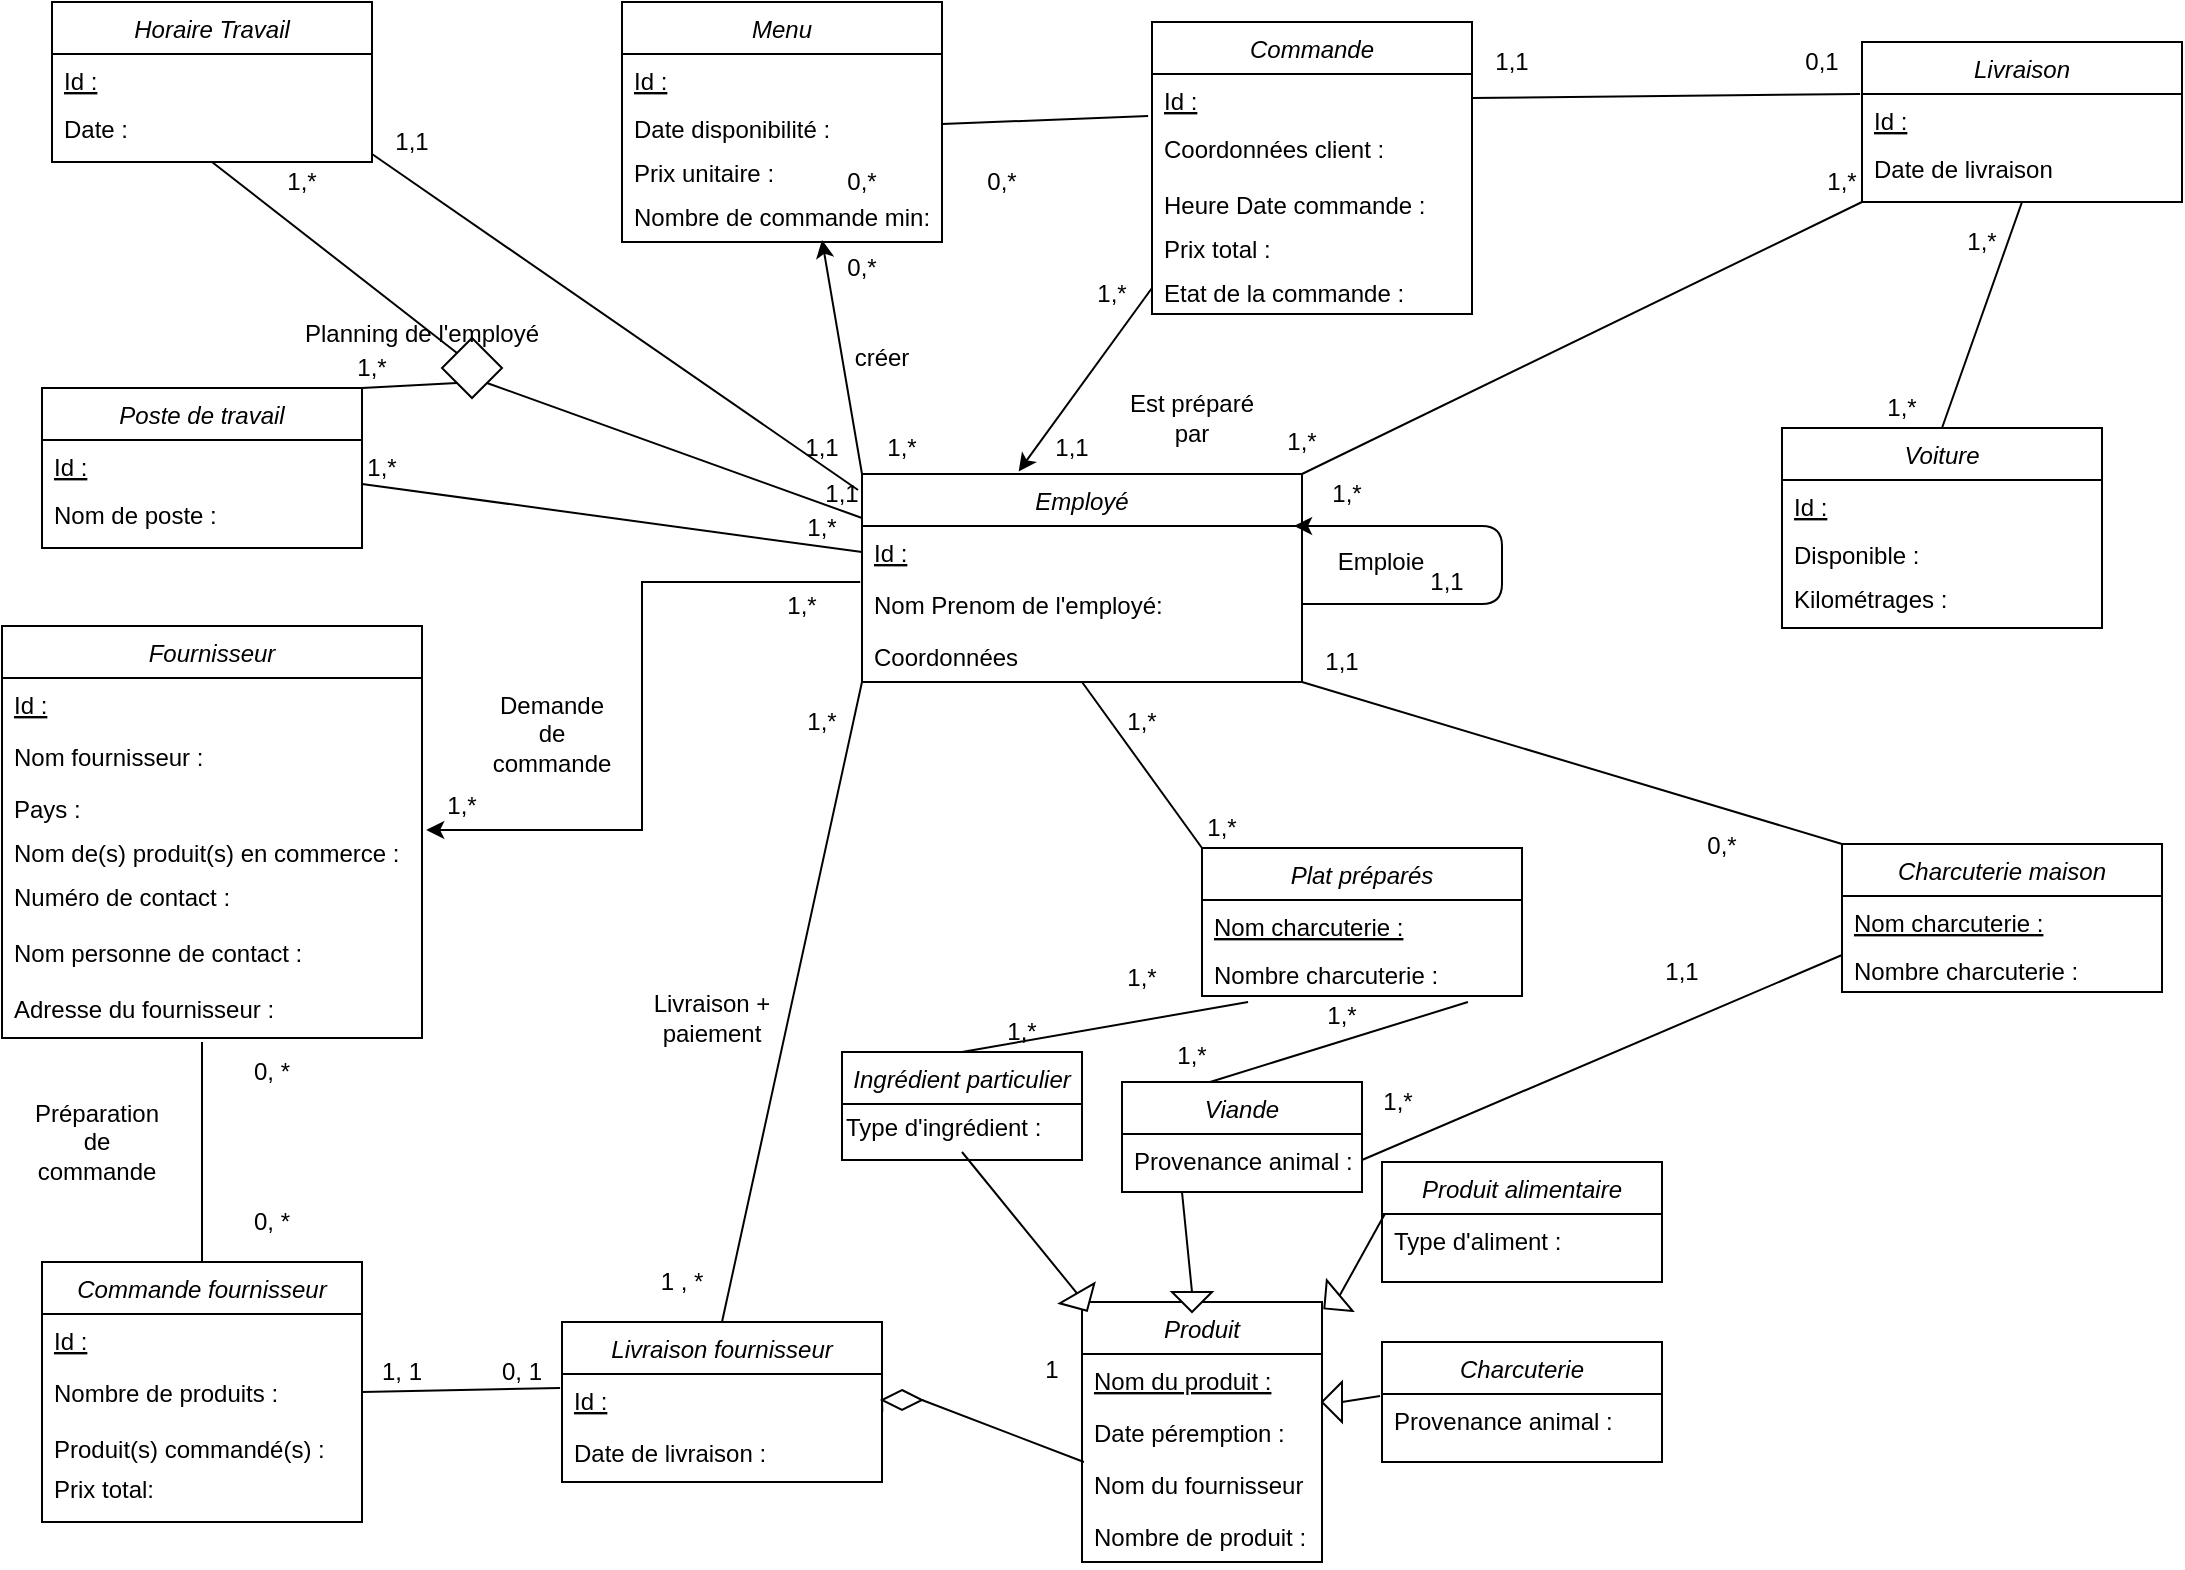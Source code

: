 <mxfile version="14.5.0" type="github">
  <diagram id="C5RBs43oDa-KdzZeNtuy" name="Page-1">
    <mxGraphModel dx="1422" dy="762" grid="1" gridSize="10" guides="1" tooltips="1" connect="1" arrows="1" fold="1" page="1" pageScale="1" pageWidth="1169" pageHeight="827" math="0" shadow="0">
      <root>
        <mxCell id="WIyWlLk6GJQsqaUBKTNV-0" />
        <mxCell id="WIyWlLk6GJQsqaUBKTNV-1" parent="WIyWlLk6GJQsqaUBKTNV-0" />
        <mxCell id="zkfFHV4jXpPFQw0GAbJ--0" value="Viande" style="swimlane;fontStyle=2;align=center;verticalAlign=top;childLayout=stackLayout;horizontal=1;startSize=26;horizontalStack=0;resizeParent=1;resizeLast=0;collapsible=1;marginBottom=0;rounded=0;shadow=0;strokeWidth=1;" parent="WIyWlLk6GJQsqaUBKTNV-1" vertex="1">
          <mxGeometry x="610" y="560" width="120" height="55" as="geometry">
            <mxRectangle x="230" y="140" width="160" height="26" as="alternateBounds" />
          </mxGeometry>
        </mxCell>
        <mxCell id="xfpMpgLqGsnhSPla6A-f-5" value="Provenance animal :" style="text;align=left;verticalAlign=top;spacingLeft=4;spacingRight=4;overflow=hidden;rotatable=0;points=[[0,0.5],[1,0.5]];portConstraint=eastwest;" parent="zkfFHV4jXpPFQw0GAbJ--0" vertex="1">
          <mxGeometry y="26" width="120" height="26" as="geometry" />
        </mxCell>
        <mxCell id="xfpMpgLqGsnhSPla6A-f-6" value="Fournisseur" style="swimlane;fontStyle=2;align=center;verticalAlign=top;childLayout=stackLayout;horizontal=1;startSize=26;horizontalStack=0;resizeParent=1;resizeLast=0;collapsible=1;marginBottom=0;rounded=0;shadow=0;strokeWidth=1;" parent="WIyWlLk6GJQsqaUBKTNV-1" vertex="1">
          <mxGeometry x="50" y="332" width="210" height="206" as="geometry">
            <mxRectangle x="230" y="140" width="160" height="26" as="alternateBounds" />
          </mxGeometry>
        </mxCell>
        <mxCell id="xfpMpgLqGsnhSPla6A-f-12" value="Id :" style="text;align=left;verticalAlign=top;spacingLeft=4;spacingRight=4;overflow=hidden;rotatable=0;points=[[0,0.5],[1,0.5]];portConstraint=eastwest;fontStyle=4" parent="xfpMpgLqGsnhSPla6A-f-6" vertex="1">
          <mxGeometry y="26" width="210" height="26" as="geometry" />
        </mxCell>
        <mxCell id="xfpMpgLqGsnhSPla6A-f-13" value="Nom fournisseur :" style="text;align=left;verticalAlign=top;spacingLeft=4;spacingRight=4;overflow=hidden;rotatable=0;points=[[0,0.5],[1,0.5]];portConstraint=eastwest;fontStyle=0" parent="xfpMpgLqGsnhSPla6A-f-6" vertex="1">
          <mxGeometry y="52" width="210" height="26" as="geometry" />
        </mxCell>
        <mxCell id="xfpMpgLqGsnhSPla6A-f-14" value="Pays :" style="text;align=left;verticalAlign=top;spacingLeft=4;spacingRight=4;overflow=hidden;rotatable=0;points=[[0,0.5],[1,0.5]];portConstraint=eastwest;fontStyle=0" parent="xfpMpgLqGsnhSPla6A-f-6" vertex="1">
          <mxGeometry y="78" width="210" height="22" as="geometry" />
        </mxCell>
        <mxCell id="xfpMpgLqGsnhSPla6A-f-19" value="Nom de(s) produit(s) en commerce :" style="text;align=left;verticalAlign=top;spacingLeft=4;spacingRight=4;overflow=hidden;rotatable=0;points=[[0,0.5],[1,0.5]];portConstraint=eastwest;fontStyle=0" parent="xfpMpgLqGsnhSPla6A-f-6" vertex="1">
          <mxGeometry y="100" width="210" height="22" as="geometry" />
        </mxCell>
        <mxCell id="xfpMpgLqGsnhSPla6A-f-26" value="Numéro de contact :" style="text;align=left;verticalAlign=top;spacingLeft=4;spacingRight=4;overflow=hidden;rotatable=0;points=[[0,0.5],[1,0.5]];portConstraint=eastwest;fontStyle=0" parent="xfpMpgLqGsnhSPla6A-f-6" vertex="1">
          <mxGeometry y="122" width="210" height="28" as="geometry" />
        </mxCell>
        <mxCell id="xfpMpgLqGsnhSPla6A-f-28" value="Nom personne de contact :" style="text;align=left;verticalAlign=top;spacingLeft=4;spacingRight=4;overflow=hidden;rotatable=0;points=[[0,0.5],[1,0.5]];portConstraint=eastwest;fontStyle=0" parent="xfpMpgLqGsnhSPla6A-f-6" vertex="1">
          <mxGeometry y="150" width="210" height="28" as="geometry" />
        </mxCell>
        <mxCell id="xfpMpgLqGsnhSPla6A-f-73" value="Adresse du fournisseur :" style="text;align=left;verticalAlign=top;spacingLeft=4;spacingRight=4;overflow=hidden;rotatable=0;points=[[0,0.5],[1,0.5]];portConstraint=eastwest;fontStyle=0" parent="xfpMpgLqGsnhSPla6A-f-6" vertex="1">
          <mxGeometry y="178" width="210" height="28" as="geometry" />
        </mxCell>
        <mxCell id="xfpMpgLqGsnhSPla6A-f-20" value="Commande fournisseur" style="swimlane;fontStyle=2;align=center;verticalAlign=top;childLayout=stackLayout;horizontal=1;startSize=26;horizontalStack=0;resizeParent=1;resizeLast=0;collapsible=1;marginBottom=0;rounded=0;shadow=0;strokeWidth=1;" parent="WIyWlLk6GJQsqaUBKTNV-1" vertex="1">
          <mxGeometry x="70" y="650" width="160" height="130" as="geometry">
            <mxRectangle x="230" y="140" width="160" height="26" as="alternateBounds" />
          </mxGeometry>
        </mxCell>
        <mxCell id="xfpMpgLqGsnhSPla6A-f-21" value="Id :" style="text;align=left;verticalAlign=top;spacingLeft=4;spacingRight=4;overflow=hidden;rotatable=0;points=[[0,0.5],[1,0.5]];portConstraint=eastwest;fontStyle=4" parent="xfpMpgLqGsnhSPla6A-f-20" vertex="1">
          <mxGeometry y="26" width="160" height="26" as="geometry" />
        </mxCell>
        <mxCell id="xfpMpgLqGsnhSPla6A-f-22" value="Nombre de produits :" style="text;align=left;verticalAlign=top;spacingLeft=4;spacingRight=4;overflow=hidden;rotatable=0;points=[[0,0.5],[1,0.5]];portConstraint=eastwest;fontStyle=0" parent="xfpMpgLqGsnhSPla6A-f-20" vertex="1">
          <mxGeometry y="52" width="160" height="28" as="geometry" />
        </mxCell>
        <mxCell id="xfpMpgLqGsnhSPla6A-f-24" value="Produit(s) commandé(s) :" style="text;align=left;verticalAlign=top;spacingLeft=4;spacingRight=4;overflow=hidden;rotatable=0;points=[[0,0.5],[1,0.5]];portConstraint=eastwest;fontStyle=0" parent="xfpMpgLqGsnhSPla6A-f-20" vertex="1">
          <mxGeometry y="80" width="160" height="20" as="geometry" />
        </mxCell>
        <mxCell id="nVuKfiCbH5_EIqqcBQAD-53" value="Prix total:" style="text;align=left;verticalAlign=top;spacingLeft=4;spacingRight=4;overflow=hidden;rotatable=0;points=[[0,0.5],[1,0.5]];portConstraint=eastwest;fontStyle=0" parent="xfpMpgLqGsnhSPla6A-f-20" vertex="1">
          <mxGeometry y="100" width="160" height="20" as="geometry" />
        </mxCell>
        <mxCell id="xfpMpgLqGsnhSPla6A-f-35" value="Livraison fournisseur" style="swimlane;fontStyle=2;align=center;verticalAlign=top;childLayout=stackLayout;horizontal=1;startSize=26;horizontalStack=0;resizeParent=1;resizeLast=0;collapsible=1;marginBottom=0;rounded=0;shadow=0;strokeWidth=1;" parent="WIyWlLk6GJQsqaUBKTNV-1" vertex="1">
          <mxGeometry x="330" y="680" width="160" height="80" as="geometry">
            <mxRectangle x="230" y="140" width="160" height="26" as="alternateBounds" />
          </mxGeometry>
        </mxCell>
        <mxCell id="xfpMpgLqGsnhSPla6A-f-36" value="Id :" style="text;align=left;verticalAlign=top;spacingLeft=4;spacingRight=4;overflow=hidden;rotatable=0;points=[[0,0.5],[1,0.5]];portConstraint=eastwest;fontStyle=4" parent="xfpMpgLqGsnhSPla6A-f-35" vertex="1">
          <mxGeometry y="26" width="160" height="26" as="geometry" />
        </mxCell>
        <mxCell id="xfpMpgLqGsnhSPla6A-f-39" value="Date de livraison :" style="text;align=left;verticalAlign=top;spacingLeft=4;spacingRight=4;overflow=hidden;rotatable=0;points=[[0,0.5],[1,0.5]];portConstraint=eastwest;fontStyle=0" parent="xfpMpgLqGsnhSPla6A-f-35" vertex="1">
          <mxGeometry y="52" width="160" height="28" as="geometry" />
        </mxCell>
        <mxCell id="xfpMpgLqGsnhSPla6A-f-40" value="0, *" style="text;html=1;strokeColor=none;fillColor=none;align=center;verticalAlign=middle;whiteSpace=wrap;rounded=0;" parent="WIyWlLk6GJQsqaUBKTNV-1" vertex="1">
          <mxGeometry x="160" y="620" width="50" height="20" as="geometry" />
        </mxCell>
        <mxCell id="xfpMpgLqGsnhSPla6A-f-47" value="Demande de commande" style="text;html=1;strokeColor=none;fillColor=none;align=center;verticalAlign=middle;whiteSpace=wrap;rounded=0;" parent="WIyWlLk6GJQsqaUBKTNV-1" vertex="1">
          <mxGeometry x="290" y="376" width="70" height="20" as="geometry" />
        </mxCell>
        <mxCell id="xfpMpgLqGsnhSPla6A-f-48" value="Préparation de commande" style="text;html=1;strokeColor=none;fillColor=none;align=center;verticalAlign=middle;whiteSpace=wrap;rounded=0;rotation=0;" parent="WIyWlLk6GJQsqaUBKTNV-1" vertex="1">
          <mxGeometry x="60" y="565" width="75" height="50" as="geometry" />
        </mxCell>
        <mxCell id="xfpMpgLqGsnhSPla6A-f-50" value="0, *" style="text;html=1;strokeColor=none;fillColor=none;align=center;verticalAlign=middle;whiteSpace=wrap;rounded=0;" parent="WIyWlLk6GJQsqaUBKTNV-1" vertex="1">
          <mxGeometry x="165" y="545" width="40" height="20" as="geometry" />
        </mxCell>
        <mxCell id="xfpMpgLqGsnhSPla6A-f-51" value="1, 1" style="text;html=1;strokeColor=none;fillColor=none;align=center;verticalAlign=middle;whiteSpace=wrap;rounded=0;" parent="WIyWlLk6GJQsqaUBKTNV-1" vertex="1">
          <mxGeometry x="230" y="695" width="40" height="20" as="geometry" />
        </mxCell>
        <mxCell id="xfpMpgLqGsnhSPla6A-f-52" value="0, 1" style="text;html=1;strokeColor=none;fillColor=none;align=center;verticalAlign=middle;whiteSpace=wrap;rounded=0;" parent="WIyWlLk6GJQsqaUBKTNV-1" vertex="1">
          <mxGeometry x="290" y="695" width="40" height="20" as="geometry" />
        </mxCell>
        <mxCell id="xfpMpgLqGsnhSPla6A-f-53" value="1 , *" style="text;html=1;strokeColor=none;fillColor=none;align=center;verticalAlign=middle;whiteSpace=wrap;rounded=0;" parent="WIyWlLk6GJQsqaUBKTNV-1" vertex="1">
          <mxGeometry x="370" y="650" width="40" height="20" as="geometry" />
        </mxCell>
        <mxCell id="xfpMpgLqGsnhSPla6A-f-55" value="" style="endArrow=none;html=1;exitX=0.5;exitY=0;exitDx=0;exitDy=0;" parent="WIyWlLk6GJQsqaUBKTNV-1" source="xfpMpgLqGsnhSPla6A-f-20" edge="1">
          <mxGeometry width="50" height="50" relative="1" as="geometry">
            <mxPoint x="620" y="450" as="sourcePoint" />
            <mxPoint x="150" y="540" as="targetPoint" />
          </mxGeometry>
        </mxCell>
        <mxCell id="xfpMpgLqGsnhSPla6A-f-56" value="" style="endArrow=none;html=1;exitX=0;exitY=1;exitDx=0;exitDy=0;entryX=-0.006;entryY=0.269;entryDx=0;entryDy=0;entryPerimeter=0;" parent="WIyWlLk6GJQsqaUBKTNV-1" source="xfpMpgLqGsnhSPla6A-f-51" target="xfpMpgLqGsnhSPla6A-f-36" edge="1">
          <mxGeometry width="50" height="50" relative="1" as="geometry">
            <mxPoint x="620" y="450" as="sourcePoint" />
            <mxPoint x="670" y="400" as="targetPoint" />
          </mxGeometry>
        </mxCell>
        <mxCell id="xfpMpgLqGsnhSPla6A-f-58" value="" style="endArrow=none;html=1;entryX=0.5;entryY=0;entryDx=0;entryDy=0;exitX=0;exitY=1;exitDx=0;exitDy=0;" parent="WIyWlLk6GJQsqaUBKTNV-1" source="xfpMpgLqGsnhSPla6A-f-74" target="xfpMpgLqGsnhSPla6A-f-35" edge="1">
          <mxGeometry width="50" height="50" relative="1" as="geometry">
            <mxPoint x="350" y="480" as="sourcePoint" />
            <mxPoint x="439.04" y="722.994" as="targetPoint" />
          </mxGeometry>
        </mxCell>
        <mxCell id="xfpMpgLqGsnhSPla6A-f-60" value="1,*" style="text;html=1;strokeColor=none;fillColor=none;align=center;verticalAlign=middle;whiteSpace=wrap;rounded=0;" parent="WIyWlLk6GJQsqaUBKTNV-1" vertex="1">
          <mxGeometry x="260" y="412" width="40" height="20" as="geometry" />
        </mxCell>
        <mxCell id="xfpMpgLqGsnhSPla6A-f-62" value="Livraison + paiement" style="text;html=1;strokeColor=none;fillColor=none;align=center;verticalAlign=middle;whiteSpace=wrap;rounded=0;" parent="WIyWlLk6GJQsqaUBKTNV-1" vertex="1">
          <mxGeometry x="370" y="518" width="70" height="20" as="geometry" />
        </mxCell>
        <mxCell id="HRb8OjUd02qAdrP33uaQ-1" style="edgeStyle=orthogonalEdgeStyle;rounded=0;orthogonalLoop=1;jettySize=auto;html=1;exitX=-0.004;exitY=1.077;exitDx=0;exitDy=0;entryX=1.01;entryY=0.091;entryDx=0;entryDy=0;entryPerimeter=0;exitPerimeter=0;" parent="WIyWlLk6GJQsqaUBKTNV-1" source="xfpMpgLqGsnhSPla6A-f-75" target="xfpMpgLqGsnhSPla6A-f-19" edge="1">
          <mxGeometry relative="1" as="geometry" />
        </mxCell>
        <mxCell id="xfpMpgLqGsnhSPla6A-f-74" value="Employé" style="swimlane;fontStyle=2;align=center;verticalAlign=top;childLayout=stackLayout;horizontal=1;startSize=26;horizontalStack=0;resizeParent=1;resizeLast=0;collapsible=1;marginBottom=0;rounded=0;shadow=0;strokeWidth=1;" parent="WIyWlLk6GJQsqaUBKTNV-1" vertex="1">
          <mxGeometry x="480" y="256" width="220" height="104" as="geometry">
            <mxRectangle x="230" y="140" width="160" height="26" as="alternateBounds" />
          </mxGeometry>
        </mxCell>
        <mxCell id="xfpMpgLqGsnhSPla6A-f-75" value="Id :" style="text;align=left;verticalAlign=top;spacingLeft=4;spacingRight=4;overflow=hidden;rotatable=0;points=[[0,0.5],[1,0.5]];portConstraint=eastwest;fontStyle=4" parent="xfpMpgLqGsnhSPla6A-f-74" vertex="1">
          <mxGeometry y="26" width="220" height="26" as="geometry" />
        </mxCell>
        <mxCell id="xfpMpgLqGsnhSPla6A-f-76" value="Nom Prenom de l&#39;employé:" style="text;align=left;verticalAlign=top;spacingLeft=4;spacingRight=4;overflow=hidden;rotatable=0;points=[[0,0.5],[1,0.5]];portConstraint=eastwest;" parent="xfpMpgLqGsnhSPla6A-f-74" vertex="1">
          <mxGeometry y="52" width="220" height="26" as="geometry" />
        </mxCell>
        <mxCell id="HRb8OjUd02qAdrP33uaQ-5" value="" style="endArrow=classic;html=1;entryX=0.982;entryY=0;entryDx=0;entryDy=0;exitX=1;exitY=0.5;exitDx=0;exitDy=0;entryPerimeter=0;" parent="xfpMpgLqGsnhSPla6A-f-74" source="xfpMpgLqGsnhSPla6A-f-76" target="xfpMpgLqGsnhSPla6A-f-75" edge="1">
          <mxGeometry width="50" height="50" relative="1" as="geometry">
            <mxPoint x="320" y="29" as="sourcePoint" />
            <mxPoint x="140" y="320" as="targetPoint" />
            <Array as="points">
              <mxPoint x="320" y="65" />
              <mxPoint x="320" y="26" />
            </Array>
          </mxGeometry>
        </mxCell>
        <mxCell id="HRb8OjUd02qAdrP33uaQ-8" value="Coordonnées" style="text;align=left;verticalAlign=top;spacingLeft=4;spacingRight=4;overflow=hidden;rotatable=0;points=[[0,0.5],[1,0.5]];portConstraint=eastwest;" parent="xfpMpgLqGsnhSPla6A-f-74" vertex="1">
          <mxGeometry y="78" width="220" height="26" as="geometry" />
        </mxCell>
        <mxCell id="xfpMpgLqGsnhSPla6A-f-93" value="Produit" style="swimlane;fontStyle=2;align=center;verticalAlign=top;childLayout=stackLayout;horizontal=1;startSize=26;horizontalStack=0;resizeParent=1;resizeLast=0;collapsible=1;marginBottom=0;rounded=0;shadow=0;strokeWidth=1;" parent="WIyWlLk6GJQsqaUBKTNV-1" vertex="1">
          <mxGeometry x="590" y="670" width="120" height="130" as="geometry">
            <mxRectangle x="230" y="140" width="160" height="26" as="alternateBounds" />
          </mxGeometry>
        </mxCell>
        <mxCell id="xfpMpgLqGsnhSPla6A-f-94" value="Nom du produit :" style="text;align=left;verticalAlign=top;spacingLeft=4;spacingRight=4;overflow=hidden;rotatable=0;points=[[0,0.5],[1,0.5]];portConstraint=eastwest;fontStyle=4" parent="xfpMpgLqGsnhSPla6A-f-93" vertex="1">
          <mxGeometry y="26" width="120" height="26" as="geometry" />
        </mxCell>
        <mxCell id="xfpMpgLqGsnhSPla6A-f-3" value="Date péremption :" style="text;align=left;verticalAlign=top;spacingLeft=4;spacingRight=4;overflow=hidden;rotatable=0;points=[[0,0.5],[1,0.5]];portConstraint=eastwest;" parent="xfpMpgLqGsnhSPla6A-f-93" vertex="1">
          <mxGeometry y="52" width="120" height="26" as="geometry" />
        </mxCell>
        <mxCell id="xfpMpgLqGsnhSPla6A-f-109" value="Nom du fournisseur :" style="text;align=left;verticalAlign=top;spacingLeft=4;spacingRight=4;overflow=hidden;rotatable=0;points=[[0,0.5],[1,0.5]];portConstraint=eastwest;" parent="xfpMpgLqGsnhSPla6A-f-93" vertex="1">
          <mxGeometry y="78" width="120" height="26" as="geometry" />
        </mxCell>
        <mxCell id="xfpMpgLqGsnhSPla6A-f-126" value="Nombre de produit :" style="text;align=left;verticalAlign=top;spacingLeft=4;spacingRight=4;overflow=hidden;rotatable=0;points=[[0,0.5],[1,0.5]];portConstraint=eastwest;" parent="xfpMpgLqGsnhSPla6A-f-93" vertex="1">
          <mxGeometry y="104" width="120" height="26" as="geometry" />
        </mxCell>
        <mxCell id="xfpMpgLqGsnhSPla6A-f-103" value="" style="triangle;whiteSpace=wrap;html=1;rotation=90;" parent="WIyWlLk6GJQsqaUBKTNV-1" vertex="1">
          <mxGeometry x="640" y="660" width="10" height="20" as="geometry" />
        </mxCell>
        <mxCell id="xfpMpgLqGsnhSPla6A-f-104" value="" style="endArrow=none;html=1;entryX=0.25;entryY=1;entryDx=0;entryDy=0;exitX=0;exitY=0.5;exitDx=0;exitDy=0;" parent="WIyWlLk6GJQsqaUBKTNV-1" source="xfpMpgLqGsnhSPla6A-f-103" target="zkfFHV4jXpPFQw0GAbJ--0" edge="1">
          <mxGeometry width="50" height="50" relative="1" as="geometry">
            <mxPoint x="660" y="625" as="sourcePoint" />
            <mxPoint x="670" y="380" as="targetPoint" />
          </mxGeometry>
        </mxCell>
        <mxCell id="xfpMpgLqGsnhSPla6A-f-105" value="" style="endArrow=none;html=1;entryX=0.008;entryY=1.077;entryDx=0;entryDy=0;entryPerimeter=0;exitX=1;exitY=0.5;exitDx=0;exitDy=0;" parent="WIyWlLk6GJQsqaUBKTNV-1" source="NCAH_a_hQ6aqC5BS8mJP-29" target="xfpMpgLqGsnhSPla6A-f-3" edge="1">
          <mxGeometry width="50" height="50" relative="1" as="geometry">
            <mxPoint x="620" y="430" as="sourcePoint" />
            <mxPoint x="689.4" y="720.012" as="targetPoint" />
          </mxGeometry>
        </mxCell>
        <mxCell id="xfpMpgLqGsnhSPla6A-f-111" value="Ingrédient particulier" style="swimlane;fontStyle=2;align=center;verticalAlign=top;childLayout=stackLayout;horizontal=1;startSize=26;horizontalStack=0;resizeParent=1;resizeLast=0;collapsible=1;marginBottom=0;rounded=0;shadow=0;strokeWidth=1;" parent="WIyWlLk6GJQsqaUBKTNV-1" vertex="1">
          <mxGeometry x="470" y="545" width="120" height="54" as="geometry">
            <mxRectangle x="230" y="140" width="160" height="26" as="alternateBounds" />
          </mxGeometry>
        </mxCell>
        <mxCell id="xfpMpgLqGsnhSPla6A-f-138" value="Type d&#39;ingrédient :" style="text;html=1;strokeColor=none;fillColor=none;align=left;verticalAlign=middle;whiteSpace=wrap;rounded=0;" parent="xfpMpgLqGsnhSPla6A-f-111" vertex="1">
          <mxGeometry y="26" width="120" height="24" as="geometry" />
        </mxCell>
        <mxCell id="xfpMpgLqGsnhSPla6A-f-117" value="" style="triangle;whiteSpace=wrap;html=1;rotation=60;" parent="WIyWlLk6GJQsqaUBKTNV-1" vertex="1">
          <mxGeometry x="585" y="660" width="10" height="20" as="geometry" />
        </mxCell>
        <mxCell id="xfpMpgLqGsnhSPla6A-f-118" value="" style="endArrow=none;html=1;exitX=0;exitY=0.5;exitDx=0;exitDy=0;entryX=0.5;entryY=1;entryDx=0;entryDy=0;" parent="WIyWlLk6GJQsqaUBKTNV-1" source="xfpMpgLqGsnhSPla6A-f-117" target="xfpMpgLqGsnhSPla6A-f-138" edge="1">
          <mxGeometry width="50" height="50" relative="1" as="geometry">
            <mxPoint x="613" y="630" as="sourcePoint" />
            <mxPoint x="539.979" y="569" as="targetPoint" />
          </mxGeometry>
        </mxCell>
        <mxCell id="xfpMpgLqGsnhSPla6A-f-121" value="" style="triangle;whiteSpace=wrap;html=1;rotation=-180;" parent="WIyWlLk6GJQsqaUBKTNV-1" vertex="1">
          <mxGeometry x="710" y="710" width="10" height="20" as="geometry" />
        </mxCell>
        <mxCell id="xfpMpgLqGsnhSPla6A-f-122" value="" style="endArrow=none;html=1;entryX=-0.007;entryY=1.192;entryDx=0;entryDy=0;entryPerimeter=0;" parent="WIyWlLk6GJQsqaUBKTNV-1" edge="1">
          <mxGeometry width="50" height="50" relative="1" as="geometry">
            <mxPoint x="720" y="720" as="sourcePoint" />
            <mxPoint x="739.02" y="716.992" as="targetPoint" />
          </mxGeometry>
        </mxCell>
        <mxCell id="xfpMpgLqGsnhSPla6A-f-123" value="Charcuterie" style="swimlane;fontStyle=2;align=center;verticalAlign=top;childLayout=stackLayout;horizontal=1;startSize=26;horizontalStack=0;resizeParent=1;resizeLast=0;collapsible=1;marginBottom=0;rounded=0;shadow=0;strokeWidth=1;" parent="WIyWlLk6GJQsqaUBKTNV-1" vertex="1">
          <mxGeometry x="740" y="690" width="140" height="60" as="geometry">
            <mxRectangle x="230" y="140" width="160" height="26" as="alternateBounds" />
          </mxGeometry>
        </mxCell>
        <mxCell id="xfpMpgLqGsnhSPla6A-f-125" value="Provenance animal :" style="text;align=left;verticalAlign=top;spacingLeft=4;spacingRight=4;overflow=hidden;rotatable=0;points=[[0,0.5],[1,0.5]];portConstraint=eastwest;" parent="xfpMpgLqGsnhSPla6A-f-123" vertex="1">
          <mxGeometry y="26" width="140" height="28" as="geometry" />
        </mxCell>
        <mxCell id="xfpMpgLqGsnhSPla6A-f-137" value="1" style="text;html=1;strokeColor=none;fillColor=none;align=center;verticalAlign=middle;whiteSpace=wrap;rounded=0;" parent="WIyWlLk6GJQsqaUBKTNV-1" vertex="1">
          <mxGeometry x="555" y="694" width="40" height="20" as="geometry" />
        </mxCell>
        <mxCell id="xfpMpgLqGsnhSPla6A-f-139" value="1,*" style="text;html=1;strokeColor=none;fillColor=none;align=center;verticalAlign=middle;whiteSpace=wrap;rounded=0;" parent="WIyWlLk6GJQsqaUBKTNV-1" vertex="1">
          <mxGeometry x="727.5" y="560" width="40" height="20" as="geometry" />
        </mxCell>
        <mxCell id="xfpMpgLqGsnhSPla6A-f-142" value="Charcuterie maison" style="swimlane;fontStyle=2;align=center;verticalAlign=top;childLayout=stackLayout;horizontal=1;startSize=26;horizontalStack=0;resizeParent=1;resizeLast=0;collapsible=1;marginBottom=0;rounded=0;shadow=0;strokeWidth=1;" parent="WIyWlLk6GJQsqaUBKTNV-1" vertex="1">
          <mxGeometry x="970" y="441" width="160" height="74" as="geometry">
            <mxRectangle x="230" y="140" width="160" height="26" as="alternateBounds" />
          </mxGeometry>
        </mxCell>
        <mxCell id="nVuKfiCbH5_EIqqcBQAD-22" value="Nom charcuterie :" style="text;align=left;verticalAlign=top;spacingLeft=4;spacingRight=4;overflow=hidden;rotatable=0;points=[[0,0.5],[1,0.5]];portConstraint=eastwest;fontStyle=4" parent="xfpMpgLqGsnhSPla6A-f-142" vertex="1">
          <mxGeometry y="26" width="160" height="24" as="geometry" />
        </mxCell>
        <mxCell id="nVuKfiCbH5_EIqqcBQAD-24" value="Nombre charcuterie :" style="text;align=left;verticalAlign=top;spacingLeft=4;spacingRight=4;overflow=hidden;rotatable=0;points=[[0,0.5],[1,0.5]];portConstraint=eastwest;fontStyle=0" parent="xfpMpgLqGsnhSPla6A-f-142" vertex="1">
          <mxGeometry y="50" width="160" height="24" as="geometry" />
        </mxCell>
        <mxCell id="xfpMpgLqGsnhSPla6A-f-145" value="" style="endArrow=none;html=1;entryX=0;entryY=0.75;entryDx=0;entryDy=0;exitX=1;exitY=0.5;exitDx=0;exitDy=0;" parent="WIyWlLk6GJQsqaUBKTNV-1" source="xfpMpgLqGsnhSPla6A-f-5" target="xfpMpgLqGsnhSPla6A-f-142" edge="1">
          <mxGeometry width="50" height="50" relative="1" as="geometry">
            <mxPoint x="730" y="538" as="sourcePoint" />
            <mxPoint x="780" y="488" as="targetPoint" />
          </mxGeometry>
        </mxCell>
        <mxCell id="xfpMpgLqGsnhSPla6A-f-147" value="0,*" style="text;html=1;strokeColor=none;fillColor=none;align=center;verticalAlign=middle;whiteSpace=wrap;rounded=0;" parent="WIyWlLk6GJQsqaUBKTNV-1" vertex="1">
          <mxGeometry x="890" y="432" width="40" height="20" as="geometry" />
        </mxCell>
        <mxCell id="xfpMpgLqGsnhSPla6A-f-149" value="1,1" style="text;html=1;strokeColor=none;fillColor=none;align=center;verticalAlign=middle;whiteSpace=wrap;rounded=0;" parent="WIyWlLk6GJQsqaUBKTNV-1" vertex="1">
          <mxGeometry x="870" y="495" width="40" height="20" as="geometry" />
        </mxCell>
        <mxCell id="xfpMpgLqGsnhSPla6A-f-150" value="" style="endArrow=none;html=1;exitX=0.014;exitY=-0.036;exitDx=0;exitDy=0;exitPerimeter=0;entryX=0;entryY=0.5;entryDx=0;entryDy=0;" parent="WIyWlLk6GJQsqaUBKTNV-1" source="xfpMpgLqGsnhSPla6A-f-152" target="xfpMpgLqGsnhSPla6A-f-154" edge="1">
          <mxGeometry width="50" height="50" relative="1" as="geometry">
            <mxPoint x="720" y="640" as="sourcePoint" />
            <mxPoint x="720" y="640" as="targetPoint" />
          </mxGeometry>
        </mxCell>
        <mxCell id="xfpMpgLqGsnhSPla6A-f-151" value="Produit alimentaire" style="swimlane;fontStyle=2;align=center;verticalAlign=top;childLayout=stackLayout;horizontal=1;startSize=26;horizontalStack=0;resizeParent=1;resizeLast=0;collapsible=1;marginBottom=0;rounded=0;shadow=0;strokeWidth=1;" parent="WIyWlLk6GJQsqaUBKTNV-1" vertex="1">
          <mxGeometry x="740" y="600" width="140" height="60" as="geometry">
            <mxRectangle x="230" y="140" width="160" height="26" as="alternateBounds" />
          </mxGeometry>
        </mxCell>
        <mxCell id="xfpMpgLqGsnhSPla6A-f-152" value="Type d&#39;aliment :" style="text;align=left;verticalAlign=top;spacingLeft=4;spacingRight=4;overflow=hidden;rotatable=0;points=[[0,0.5],[1,0.5]];portConstraint=eastwest;" parent="xfpMpgLqGsnhSPla6A-f-151" vertex="1">
          <mxGeometry y="26" width="140" height="28" as="geometry" />
        </mxCell>
        <mxCell id="xfpMpgLqGsnhSPla6A-f-154" value="" style="triangle;whiteSpace=wrap;html=1;rotation=-220;" parent="WIyWlLk6GJQsqaUBKTNV-1" vertex="1">
          <mxGeometry x="710" y="660" width="10" height="20" as="geometry" />
        </mxCell>
        <mxCell id="xfpMpgLqGsnhSPla6A-f-157" value="Emploie" style="text;html=1;strokeColor=none;fillColor=none;align=center;verticalAlign=middle;whiteSpace=wrap;rounded=0;" parent="WIyWlLk6GJQsqaUBKTNV-1" vertex="1">
          <mxGeometry x="697.5" y="290" width="82.5" height="20" as="geometry" />
        </mxCell>
        <mxCell id="xfpMpgLqGsnhSPla6A-f-158" value="1,*" style="text;html=1;strokeColor=none;fillColor=none;align=center;verticalAlign=middle;whiteSpace=wrap;rounded=0;" parent="WIyWlLk6GJQsqaUBKTNV-1" vertex="1">
          <mxGeometry x="710" y="256" width="25" height="20" as="geometry" />
        </mxCell>
        <mxCell id="xfpMpgLqGsnhSPla6A-f-160" value="1,1" style="text;html=1;strokeColor=none;fillColor=none;align=center;verticalAlign=middle;whiteSpace=wrap;rounded=0;" parent="WIyWlLk6GJQsqaUBKTNV-1" vertex="1">
          <mxGeometry x="765" y="300" width="15" height="20" as="geometry" />
        </mxCell>
        <mxCell id="xfpMpgLqGsnhSPla6A-f-164" value="Commande" style="swimlane;fontStyle=2;align=center;verticalAlign=top;childLayout=stackLayout;horizontal=1;startSize=26;horizontalStack=0;resizeParent=1;resizeLast=0;collapsible=1;marginBottom=0;rounded=0;shadow=0;strokeWidth=1;" parent="WIyWlLk6GJQsqaUBKTNV-1" vertex="1">
          <mxGeometry x="625" y="30" width="160" height="146" as="geometry">
            <mxRectangle x="230" y="140" width="160" height="26" as="alternateBounds" />
          </mxGeometry>
        </mxCell>
        <mxCell id="xfpMpgLqGsnhSPla6A-f-165" value="Id :" style="text;align=left;verticalAlign=top;spacingLeft=4;spacingRight=4;overflow=hidden;rotatable=0;points=[[0,0.5],[1,0.5]];portConstraint=eastwest;fontStyle=4" parent="xfpMpgLqGsnhSPla6A-f-164" vertex="1">
          <mxGeometry y="26" width="160" height="24" as="geometry" />
        </mxCell>
        <mxCell id="nVuKfiCbH5_EIqqcBQAD-3" value="Coordonnées client :" style="text;align=left;verticalAlign=top;spacingLeft=4;spacingRight=4;overflow=hidden;rotatable=0;points=[[0,0.5],[1,0.5]];portConstraint=eastwest;" parent="xfpMpgLqGsnhSPla6A-f-164" vertex="1">
          <mxGeometry y="50" width="160" height="28" as="geometry" />
        </mxCell>
        <mxCell id="nVuKfiCbH5_EIqqcBQAD-10" value="Heure Date commande :" style="text;align=left;verticalAlign=top;spacingLeft=4;spacingRight=4;overflow=hidden;rotatable=0;points=[[0,0.5],[1,0.5]];portConstraint=eastwest;" parent="xfpMpgLqGsnhSPla6A-f-164" vertex="1">
          <mxGeometry y="78" width="160" height="22" as="geometry" />
        </mxCell>
        <mxCell id="nVuKfiCbH5_EIqqcBQAD-40" value="Prix total :" style="text;align=left;verticalAlign=top;spacingLeft=4;spacingRight=4;overflow=hidden;rotatable=0;points=[[0,0.5],[1,0.5]];portConstraint=eastwest;" parent="xfpMpgLqGsnhSPla6A-f-164" vertex="1">
          <mxGeometry y="100" width="160" height="22" as="geometry" />
        </mxCell>
        <mxCell id="nVuKfiCbH5_EIqqcBQAD-69" value="Etat de la commande :" style="text;align=left;verticalAlign=top;spacingLeft=4;spacingRight=4;overflow=hidden;rotatable=0;points=[[0,0.5],[1,0.5]];portConstraint=eastwest;" parent="xfpMpgLqGsnhSPla6A-f-164" vertex="1">
          <mxGeometry y="122" width="160" height="22" as="geometry" />
        </mxCell>
        <mxCell id="xfpMpgLqGsnhSPla6A-f-190" value="" style="endArrow=classic;html=1;entryX=0.356;entryY=-0.012;entryDx=0;entryDy=0;entryPerimeter=0;exitX=0;exitY=0.5;exitDx=0;exitDy=0;" parent="WIyWlLk6GJQsqaUBKTNV-1" target="xfpMpgLqGsnhSPla6A-f-74" edge="1" source="nVuKfiCbH5_EIqqcBQAD-69">
          <mxGeometry width="50" height="50" relative="1" as="geometry">
            <mxPoint x="578" y="191" as="sourcePoint" />
            <mxPoint x="510" y="332" as="targetPoint" />
          </mxGeometry>
        </mxCell>
        <mxCell id="xfpMpgLqGsnhSPla6A-f-192" value="Est préparé par" style="text;html=1;strokeColor=none;fillColor=none;align=center;verticalAlign=middle;whiteSpace=wrap;rounded=0;" parent="WIyWlLk6GJQsqaUBKTNV-1" vertex="1">
          <mxGeometry x="610" y="218" width="70" height="20" as="geometry" />
        </mxCell>
        <mxCell id="xfpMpgLqGsnhSPla6A-f-202" value="1,*" style="text;html=1;strokeColor=none;fillColor=none;align=center;verticalAlign=middle;whiteSpace=wrap;rounded=0;" parent="WIyWlLk6GJQsqaUBKTNV-1" vertex="1">
          <mxGeometry x="585" y="156" width="40" height="20" as="geometry" />
        </mxCell>
        <mxCell id="xfpMpgLqGsnhSPla6A-f-203" value="1,1" style="text;html=1;strokeColor=none;fillColor=none;align=center;verticalAlign=middle;whiteSpace=wrap;rounded=0;" parent="WIyWlLk6GJQsqaUBKTNV-1" vertex="1">
          <mxGeometry x="565" y="233" width="40" height="20" as="geometry" />
        </mxCell>
        <mxCell id="NCAH_a_hQ6aqC5BS8mJP-29" value="" style="rhombus;whiteSpace=wrap;html=1;" parent="WIyWlLk6GJQsqaUBKTNV-1" vertex="1">
          <mxGeometry x="490" y="714" width="20" height="10" as="geometry" />
        </mxCell>
        <mxCell id="NCAH_a_hQ6aqC5BS8mJP-30" value="" style="endArrow=none;html=1;entryX=0.008;entryY=1.077;entryDx=0;entryDy=0;entryPerimeter=0;exitX=1;exitY=0.5;exitDx=0;exitDy=0;" parent="WIyWlLk6GJQsqaUBKTNV-1" source="xfpMpgLqGsnhSPla6A-f-36" target="NCAH_a_hQ6aqC5BS8mJP-29" edge="1">
          <mxGeometry width="50" height="50" relative="1" as="geometry">
            <mxPoint x="490" y="719" as="sourcePoint" />
            <mxPoint x="590.96" y="720.002" as="targetPoint" />
          </mxGeometry>
        </mxCell>
        <mxCell id="HRb8OjUd02qAdrP33uaQ-10" value="1,*" style="text;html=1;strokeColor=none;fillColor=none;align=center;verticalAlign=middle;whiteSpace=wrap;rounded=0;" parent="WIyWlLk6GJQsqaUBKTNV-1" vertex="1">
          <mxGeometry x="430" y="312" width="40" height="20" as="geometry" />
        </mxCell>
        <mxCell id="nVuKfiCbH5_EIqqcBQAD-44" value="Menu" style="swimlane;fontStyle=2;align=center;verticalAlign=top;childLayout=stackLayout;horizontal=1;startSize=26;horizontalStack=0;resizeParent=1;resizeLast=0;collapsible=1;marginBottom=0;rounded=0;shadow=0;strokeWidth=1;" parent="WIyWlLk6GJQsqaUBKTNV-1" vertex="1">
          <mxGeometry x="360" y="20" width="160" height="120" as="geometry">
            <mxRectangle x="230" y="140" width="160" height="26" as="alternateBounds" />
          </mxGeometry>
        </mxCell>
        <mxCell id="nVuKfiCbH5_EIqqcBQAD-45" value="Id :" style="text;align=left;verticalAlign=top;spacingLeft=4;spacingRight=4;overflow=hidden;rotatable=0;points=[[0,0.5],[1,0.5]];portConstraint=eastwest;fontStyle=4" parent="nVuKfiCbH5_EIqqcBQAD-44" vertex="1">
          <mxGeometry y="26" width="160" height="24" as="geometry" />
        </mxCell>
        <mxCell id="nVuKfiCbH5_EIqqcBQAD-47" value="Date disponibilité :" style="text;align=left;verticalAlign=top;spacingLeft=4;spacingRight=4;overflow=hidden;rotatable=0;points=[[0,0.5],[1,0.5]];portConstraint=eastwest;" parent="nVuKfiCbH5_EIqqcBQAD-44" vertex="1">
          <mxGeometry y="50" width="160" height="22" as="geometry" />
        </mxCell>
        <mxCell id="nVuKfiCbH5_EIqqcBQAD-48" value="Prix unitaire :" style="text;align=left;verticalAlign=top;spacingLeft=4;spacingRight=4;overflow=hidden;rotatable=0;points=[[0,0.5],[1,0.5]];portConstraint=eastwest;" parent="nVuKfiCbH5_EIqqcBQAD-44" vertex="1">
          <mxGeometry y="72" width="160" height="22" as="geometry" />
        </mxCell>
        <mxCell id="nVuKfiCbH5_EIqqcBQAD-56" value="Nombre de commande min:" style="text;align=left;verticalAlign=top;spacingLeft=4;spacingRight=4;overflow=hidden;rotatable=0;points=[[0,0.5],[1,0.5]];portConstraint=eastwest;" parent="nVuKfiCbH5_EIqqcBQAD-44" vertex="1">
          <mxGeometry y="94" width="160" height="22" as="geometry" />
        </mxCell>
        <mxCell id="nVuKfiCbH5_EIqqcBQAD-57" value="" style="endArrow=none;html=1;exitX=1;exitY=0.5;exitDx=0;exitDy=0;entryX=-0.012;entryY=-0.107;entryDx=0;entryDy=0;entryPerimeter=0;" parent="WIyWlLk6GJQsqaUBKTNV-1" source="nVuKfiCbH5_EIqqcBQAD-47" target="nVuKfiCbH5_EIqqcBQAD-3" edge="1">
          <mxGeometry width="50" height="50" relative="1" as="geometry">
            <mxPoint x="560" y="420" as="sourcePoint" />
            <mxPoint x="610" y="370" as="targetPoint" />
          </mxGeometry>
        </mxCell>
        <mxCell id="nVuKfiCbH5_EIqqcBQAD-63" value="créer" style="text;html=1;strokeColor=none;fillColor=none;align=center;verticalAlign=middle;whiteSpace=wrap;rounded=0;" parent="WIyWlLk6GJQsqaUBKTNV-1" vertex="1">
          <mxGeometry x="470" y="188" width="40" height="20" as="geometry" />
        </mxCell>
        <mxCell id="nVuKfiCbH5_EIqqcBQAD-64" value="1,*" style="text;html=1;strokeColor=none;fillColor=none;align=center;verticalAlign=middle;whiteSpace=wrap;rounded=0;" parent="WIyWlLk6GJQsqaUBKTNV-1" vertex="1">
          <mxGeometry x="480" y="233" width="40" height="20" as="geometry" />
        </mxCell>
        <mxCell id="nVuKfiCbH5_EIqqcBQAD-65" value="0,*" style="text;html=1;strokeColor=none;fillColor=none;align=center;verticalAlign=middle;whiteSpace=wrap;rounded=0;" parent="WIyWlLk6GJQsqaUBKTNV-1" vertex="1">
          <mxGeometry x="460" y="143" width="40" height="20" as="geometry" />
        </mxCell>
        <mxCell id="nVuKfiCbH5_EIqqcBQAD-66" value="" style="endArrow=classic;html=1;exitX=0;exitY=0;exitDx=0;exitDy=0;" parent="WIyWlLk6GJQsqaUBKTNV-1" source="xfpMpgLqGsnhSPla6A-f-74" edge="1">
          <mxGeometry width="50" height="50" relative="1" as="geometry">
            <mxPoint x="560" y="420" as="sourcePoint" />
            <mxPoint x="460" y="139" as="targetPoint" />
          </mxGeometry>
        </mxCell>
        <mxCell id="nVuKfiCbH5_EIqqcBQAD-67" value="0,*" style="text;html=1;strokeColor=none;fillColor=none;align=center;verticalAlign=middle;whiteSpace=wrap;rounded=0;" parent="WIyWlLk6GJQsqaUBKTNV-1" vertex="1">
          <mxGeometry x="460" y="100" width="40" height="20" as="geometry" />
        </mxCell>
        <mxCell id="nVuKfiCbH5_EIqqcBQAD-68" value="0,*" style="text;html=1;strokeColor=none;fillColor=none;align=center;verticalAlign=middle;whiteSpace=wrap;rounded=0;" parent="WIyWlLk6GJQsqaUBKTNV-1" vertex="1">
          <mxGeometry x="530" y="100" width="40" height="20" as="geometry" />
        </mxCell>
        <mxCell id="nVuKfiCbH5_EIqqcBQAD-74" value="Plat préparés" style="swimlane;fontStyle=2;align=center;verticalAlign=top;childLayout=stackLayout;horizontal=1;startSize=26;horizontalStack=0;resizeParent=1;resizeLast=0;collapsible=1;marginBottom=0;rounded=0;shadow=0;strokeWidth=1;" parent="WIyWlLk6GJQsqaUBKTNV-1" vertex="1">
          <mxGeometry x="650" y="443" width="160" height="74" as="geometry">
            <mxRectangle x="230" y="140" width="160" height="26" as="alternateBounds" />
          </mxGeometry>
        </mxCell>
        <mxCell id="nVuKfiCbH5_EIqqcBQAD-75" value="Nom charcuterie :" style="text;align=left;verticalAlign=top;spacingLeft=4;spacingRight=4;overflow=hidden;rotatable=0;points=[[0,0.5],[1,0.5]];portConstraint=eastwest;fontStyle=4" parent="nVuKfiCbH5_EIqqcBQAD-74" vertex="1">
          <mxGeometry y="26" width="160" height="24" as="geometry" />
        </mxCell>
        <mxCell id="nVuKfiCbH5_EIqqcBQAD-76" value="Nombre charcuterie :" style="text;align=left;verticalAlign=top;spacingLeft=4;spacingRight=4;overflow=hidden;rotatable=0;points=[[0,0.5],[1,0.5]];portConstraint=eastwest;fontStyle=0" parent="nVuKfiCbH5_EIqqcBQAD-74" vertex="1">
          <mxGeometry y="50" width="160" height="24" as="geometry" />
        </mxCell>
        <mxCell id="nVuKfiCbH5_EIqqcBQAD-79" value="1,1" style="text;html=1;strokeColor=none;fillColor=none;align=center;verticalAlign=middle;whiteSpace=wrap;rounded=0;" parent="WIyWlLk6GJQsqaUBKTNV-1" vertex="1">
          <mxGeometry x="700" y="340" width="40" height="20" as="geometry" />
        </mxCell>
        <mxCell id="nVuKfiCbH5_EIqqcBQAD-80" value="" style="endArrow=none;html=1;entryX=1;entryY=1;entryDx=0;entryDy=0;entryPerimeter=0;exitX=0;exitY=0;exitDx=0;exitDy=0;" parent="WIyWlLk6GJQsqaUBKTNV-1" source="xfpMpgLqGsnhSPla6A-f-142" target="HRb8OjUd02qAdrP33uaQ-8" edge="1">
          <mxGeometry width="50" height="50" relative="1" as="geometry">
            <mxPoint x="560" y="430" as="sourcePoint" />
            <mxPoint x="610" y="380" as="targetPoint" />
          </mxGeometry>
        </mxCell>
        <mxCell id="nVuKfiCbH5_EIqqcBQAD-81" value="1,*" style="text;html=1;strokeColor=none;fillColor=none;align=center;verticalAlign=middle;whiteSpace=wrap;rounded=0;" parent="WIyWlLk6GJQsqaUBKTNV-1" vertex="1">
          <mxGeometry x="440" y="370" width="40" height="20" as="geometry" />
        </mxCell>
        <mxCell id="nVuKfiCbH5_EIqqcBQAD-82" value="" style="endArrow=none;html=1;entryX=0.144;entryY=1.125;entryDx=0;entryDy=0;entryPerimeter=0;exitX=0.5;exitY=0;exitDx=0;exitDy=0;" parent="WIyWlLk6GJQsqaUBKTNV-1" source="xfpMpgLqGsnhSPla6A-f-111" target="nVuKfiCbH5_EIqqcBQAD-76" edge="1">
          <mxGeometry width="50" height="50" relative="1" as="geometry">
            <mxPoint x="543" y="516" as="sourcePoint" />
            <mxPoint x="610" y="290" as="targetPoint" />
          </mxGeometry>
        </mxCell>
        <mxCell id="nVuKfiCbH5_EIqqcBQAD-83" value="" style="endArrow=none;html=1;entryX=0.831;entryY=1.125;entryDx=0;entryDy=0;entryPerimeter=0;exitX=0.367;exitY=0;exitDx=0;exitDy=0;exitPerimeter=0;" parent="WIyWlLk6GJQsqaUBKTNV-1" source="zkfFHV4jXpPFQw0GAbJ--0" target="nVuKfiCbH5_EIqqcBQAD-76" edge="1">
          <mxGeometry width="50" height="50" relative="1" as="geometry">
            <mxPoint x="553" y="526" as="sourcePoint" />
            <mxPoint x="553.04" y="483" as="targetPoint" />
          </mxGeometry>
        </mxCell>
        <mxCell id="nVuKfiCbH5_EIqqcBQAD-84" value="" style="endArrow=none;html=1;entryX=0.5;entryY=1;entryDx=0;entryDy=0;exitX=0;exitY=0;exitDx=0;exitDy=0;" parent="WIyWlLk6GJQsqaUBKTNV-1" source="nVuKfiCbH5_EIqqcBQAD-74" target="xfpMpgLqGsnhSPla6A-f-74" edge="1">
          <mxGeometry width="50" height="50" relative="1" as="geometry">
            <mxPoint x="602" y="396" as="sourcePoint" />
            <mxPoint x="662.96" y="483" as="targetPoint" />
          </mxGeometry>
        </mxCell>
        <mxCell id="nVuKfiCbH5_EIqqcBQAD-85" value="1,*" style="text;html=1;strokeColor=none;fillColor=none;align=center;verticalAlign=middle;whiteSpace=wrap;rounded=0;" parent="WIyWlLk6GJQsqaUBKTNV-1" vertex="1">
          <mxGeometry x="640" y="423" width="40" height="20" as="geometry" />
        </mxCell>
        <mxCell id="nVuKfiCbH5_EIqqcBQAD-86" value="1,*" style="text;html=1;strokeColor=none;fillColor=none;align=center;verticalAlign=middle;whiteSpace=wrap;rounded=0;" parent="WIyWlLk6GJQsqaUBKTNV-1" vertex="1">
          <mxGeometry x="600" y="370" width="40" height="20" as="geometry" />
        </mxCell>
        <mxCell id="nVuKfiCbH5_EIqqcBQAD-87" value="1,*" style="text;html=1;strokeColor=none;fillColor=none;align=center;verticalAlign=middle;whiteSpace=wrap;rounded=0;" parent="WIyWlLk6GJQsqaUBKTNV-1" vertex="1">
          <mxGeometry x="600" y="498" width="40" height="20" as="geometry" />
        </mxCell>
        <mxCell id="nVuKfiCbH5_EIqqcBQAD-88" value="1,*" style="text;html=1;strokeColor=none;fillColor=none;align=center;verticalAlign=middle;whiteSpace=wrap;rounded=0;" parent="WIyWlLk6GJQsqaUBKTNV-1" vertex="1">
          <mxGeometry x="540" y="525" width="40" height="20" as="geometry" />
        </mxCell>
        <mxCell id="nVuKfiCbH5_EIqqcBQAD-89" value="1,*" style="text;html=1;strokeColor=none;fillColor=none;align=center;verticalAlign=middle;whiteSpace=wrap;rounded=0;" parent="WIyWlLk6GJQsqaUBKTNV-1" vertex="1">
          <mxGeometry x="625" y="537" width="40" height="20" as="geometry" />
        </mxCell>
        <mxCell id="nVuKfiCbH5_EIqqcBQAD-90" value="1,*" style="text;html=1;strokeColor=none;fillColor=none;align=center;verticalAlign=middle;whiteSpace=wrap;rounded=0;" parent="WIyWlLk6GJQsqaUBKTNV-1" vertex="1">
          <mxGeometry x="700" y="517" width="40" height="20" as="geometry" />
        </mxCell>
        <mxCell id="QBhZliji1Bn1jDR5eYAi-4" value="Voiture" style="swimlane;fontStyle=2;align=center;verticalAlign=top;childLayout=stackLayout;horizontal=1;startSize=26;horizontalStack=0;resizeParent=1;resizeLast=0;collapsible=1;marginBottom=0;rounded=0;shadow=0;strokeWidth=1;" parent="WIyWlLk6GJQsqaUBKTNV-1" vertex="1">
          <mxGeometry x="940" y="233" width="160" height="100" as="geometry">
            <mxRectangle x="230" y="140" width="160" height="26" as="alternateBounds" />
          </mxGeometry>
        </mxCell>
        <mxCell id="QBhZliji1Bn1jDR5eYAi-5" value="Id :" style="text;align=left;verticalAlign=top;spacingLeft=4;spacingRight=4;overflow=hidden;rotatable=0;points=[[0,0.5],[1,0.5]];portConstraint=eastwest;fontStyle=4" parent="QBhZliji1Bn1jDR5eYAi-4" vertex="1">
          <mxGeometry y="26" width="160" height="24" as="geometry" />
        </mxCell>
        <mxCell id="QBhZliji1Bn1jDR5eYAi-6" value="Disponible :" style="text;align=left;verticalAlign=top;spacingLeft=4;spacingRight=4;overflow=hidden;rotatable=0;points=[[0,0.5],[1,0.5]];portConstraint=eastwest;" parent="QBhZliji1Bn1jDR5eYAi-4" vertex="1">
          <mxGeometry y="50" width="160" height="22" as="geometry" />
        </mxCell>
        <mxCell id="QBhZliji1Bn1jDR5eYAi-9" value="Kilométrages :" style="text;align=left;verticalAlign=top;spacingLeft=4;spacingRight=4;overflow=hidden;rotatable=0;points=[[0,0.5],[1,0.5]];portConstraint=eastwest;" parent="QBhZliji1Bn1jDR5eYAi-4" vertex="1">
          <mxGeometry y="72" width="160" height="22" as="geometry" />
        </mxCell>
        <mxCell id="QBhZliji1Bn1jDR5eYAi-10" value="Livraison" style="swimlane;fontStyle=2;align=center;verticalAlign=top;childLayout=stackLayout;horizontal=1;startSize=26;horizontalStack=0;resizeParent=1;resizeLast=0;collapsible=1;marginBottom=0;rounded=0;shadow=0;strokeWidth=1;" parent="WIyWlLk6GJQsqaUBKTNV-1" vertex="1">
          <mxGeometry x="980" y="40" width="160" height="80" as="geometry">
            <mxRectangle x="230" y="140" width="160" height="26" as="alternateBounds" />
          </mxGeometry>
        </mxCell>
        <mxCell id="QBhZliji1Bn1jDR5eYAi-11" value="Id :" style="text;align=left;verticalAlign=top;spacingLeft=4;spacingRight=4;overflow=hidden;rotatable=0;points=[[0,0.5],[1,0.5]];portConstraint=eastwest;fontStyle=4" parent="QBhZliji1Bn1jDR5eYAi-10" vertex="1">
          <mxGeometry y="26" width="160" height="24" as="geometry" />
        </mxCell>
        <mxCell id="QBhZliji1Bn1jDR5eYAi-12" value="Date de livraison" style="text;align=left;verticalAlign=top;spacingLeft=4;spacingRight=4;overflow=hidden;rotatable=0;points=[[0,0.5],[1,0.5]];portConstraint=eastwest;" parent="QBhZliji1Bn1jDR5eYAi-10" vertex="1">
          <mxGeometry y="50" width="160" height="22" as="geometry" />
        </mxCell>
        <mxCell id="QBhZliji1Bn1jDR5eYAi-14" value="" style="endArrow=none;html=1;entryX=0;entryY=1;entryDx=0;entryDy=0;exitX=1;exitY=0;exitDx=0;exitDy=0;" parent="WIyWlLk6GJQsqaUBKTNV-1" source="xfpMpgLqGsnhSPla6A-f-74" target="QBhZliji1Bn1jDR5eYAi-10" edge="1">
          <mxGeometry width="50" height="50" relative="1" as="geometry">
            <mxPoint x="560" y="320" as="sourcePoint" />
            <mxPoint x="610" y="270" as="targetPoint" />
          </mxGeometry>
        </mxCell>
        <mxCell id="QBhZliji1Bn1jDR5eYAi-15" value="" style="endArrow=none;html=1;entryX=-0.006;entryY=0;entryDx=0;entryDy=0;exitX=1;exitY=0.5;exitDx=0;exitDy=0;entryPerimeter=0;" parent="WIyWlLk6GJQsqaUBKTNV-1" source="xfpMpgLqGsnhSPla6A-f-165" target="QBhZliji1Bn1jDR5eYAi-11" edge="1">
          <mxGeometry width="50" height="50" relative="1" as="geometry">
            <mxPoint x="710" y="266" as="sourcePoint" />
            <mxPoint x="850" y="160" as="targetPoint" />
          </mxGeometry>
        </mxCell>
        <mxCell id="QBhZliji1Bn1jDR5eYAi-16" value="" style="endArrow=none;html=1;entryX=0.5;entryY=0;entryDx=0;entryDy=0;exitX=0.5;exitY=1;exitDx=0;exitDy=0;" parent="WIyWlLk6GJQsqaUBKTNV-1" target="QBhZliji1Bn1jDR5eYAi-4" edge="1" source="QBhZliji1Bn1jDR5eYAi-10">
          <mxGeometry width="50" height="50" relative="1" as="geometry">
            <mxPoint x="930" y="150" as="sourcePoint" />
            <mxPoint x="849.04" y="106" as="targetPoint" />
          </mxGeometry>
        </mxCell>
        <mxCell id="QBhZliji1Bn1jDR5eYAi-17" value="1,1" style="text;html=1;strokeColor=none;fillColor=none;align=center;verticalAlign=middle;whiteSpace=wrap;rounded=0;" parent="WIyWlLk6GJQsqaUBKTNV-1" vertex="1">
          <mxGeometry x="785" y="40" width="40" height="20" as="geometry" />
        </mxCell>
        <mxCell id="QBhZliji1Bn1jDR5eYAi-18" value="1,*" style="text;html=1;strokeColor=none;fillColor=none;align=center;verticalAlign=middle;whiteSpace=wrap;rounded=0;" parent="WIyWlLk6GJQsqaUBKTNV-1" vertex="1">
          <mxGeometry x="980" y="213" width="40" height="20" as="geometry" />
        </mxCell>
        <mxCell id="QBhZliji1Bn1jDR5eYAi-19" value="1,*" style="text;html=1;strokeColor=none;fillColor=none;align=center;verticalAlign=middle;whiteSpace=wrap;rounded=0;" parent="WIyWlLk6GJQsqaUBKTNV-1" vertex="1">
          <mxGeometry x="680" y="230" width="40" height="20" as="geometry" />
        </mxCell>
        <mxCell id="QBhZliji1Bn1jDR5eYAi-20" value="1,*" style="text;html=1;strokeColor=none;fillColor=none;align=center;verticalAlign=middle;whiteSpace=wrap;rounded=0;" parent="WIyWlLk6GJQsqaUBKTNV-1" vertex="1">
          <mxGeometry x="1020" y="130" width="40" height="20" as="geometry" />
        </mxCell>
        <mxCell id="QBhZliji1Bn1jDR5eYAi-21" value="1,*" style="text;html=1;strokeColor=none;fillColor=none;align=center;verticalAlign=middle;whiteSpace=wrap;rounded=0;" parent="WIyWlLk6GJQsqaUBKTNV-1" vertex="1">
          <mxGeometry x="950" y="100" width="40" height="20" as="geometry" />
        </mxCell>
        <mxCell id="QBhZliji1Bn1jDR5eYAi-22" value="0,1" style="text;html=1;strokeColor=none;fillColor=none;align=center;verticalAlign=middle;whiteSpace=wrap;rounded=0;" parent="WIyWlLk6GJQsqaUBKTNV-1" vertex="1">
          <mxGeometry x="940" y="40" width="40" height="20" as="geometry" />
        </mxCell>
        <mxCell id="GmQXiYnKLL54tbObcA69-0" value="Horaire Travail" style="swimlane;fontStyle=2;align=center;verticalAlign=top;childLayout=stackLayout;horizontal=1;startSize=26;horizontalStack=0;resizeParent=1;resizeLast=0;collapsible=1;marginBottom=0;rounded=0;shadow=0;strokeWidth=1;" parent="WIyWlLk6GJQsqaUBKTNV-1" vertex="1">
          <mxGeometry x="75" y="20" width="160" height="80" as="geometry">
            <mxRectangle x="230" y="140" width="160" height="26" as="alternateBounds" />
          </mxGeometry>
        </mxCell>
        <mxCell id="GmQXiYnKLL54tbObcA69-1" value="Id :" style="text;align=left;verticalAlign=top;spacingLeft=4;spacingRight=4;overflow=hidden;rotatable=0;points=[[0,0.5],[1,0.5]];portConstraint=eastwest;fontStyle=4" parent="GmQXiYnKLL54tbObcA69-0" vertex="1">
          <mxGeometry y="26" width="160" height="24" as="geometry" />
        </mxCell>
        <mxCell id="GmQXiYnKLL54tbObcA69-2" value="Date :" style="text;align=left;verticalAlign=top;spacingLeft=4;spacingRight=4;overflow=hidden;rotatable=0;points=[[0,0.5],[1,0.5]];portConstraint=eastwest;" parent="GmQXiYnKLL54tbObcA69-0" vertex="1">
          <mxGeometry y="50" width="160" height="22" as="geometry" />
        </mxCell>
        <mxCell id="GmQXiYnKLL54tbObcA69-4" value="Poste de travail" style="swimlane;fontStyle=2;align=center;verticalAlign=top;childLayout=stackLayout;horizontal=1;startSize=26;horizontalStack=0;resizeParent=1;resizeLast=0;collapsible=1;marginBottom=0;rounded=0;shadow=0;strokeWidth=1;" parent="WIyWlLk6GJQsqaUBKTNV-1" vertex="1">
          <mxGeometry x="70" y="213" width="160" height="80" as="geometry">
            <mxRectangle x="230" y="140" width="160" height="26" as="alternateBounds" />
          </mxGeometry>
        </mxCell>
        <mxCell id="GmQXiYnKLL54tbObcA69-5" value="Id :" style="text;align=left;verticalAlign=top;spacingLeft=4;spacingRight=4;overflow=hidden;rotatable=0;points=[[0,0.5],[1,0.5]];portConstraint=eastwest;fontStyle=4" parent="GmQXiYnKLL54tbObcA69-4" vertex="1">
          <mxGeometry y="26" width="160" height="24" as="geometry" />
        </mxCell>
        <mxCell id="GmQXiYnKLL54tbObcA69-7" value="Nom de poste :" style="text;align=left;verticalAlign=top;spacingLeft=4;spacingRight=4;overflow=hidden;rotatable=0;points=[[0,0.5],[1,0.5]];portConstraint=eastwest;" parent="GmQXiYnKLL54tbObcA69-4" vertex="1">
          <mxGeometry y="50" width="160" height="22" as="geometry" />
        </mxCell>
        <mxCell id="GmQXiYnKLL54tbObcA69-8" value="" style="endArrow=none;html=1;entryX=0.5;entryY=1;entryDx=0;entryDy=0;exitX=0;exitY=0;exitDx=0;exitDy=0;" parent="WIyWlLk6GJQsqaUBKTNV-1" target="GmQXiYnKLL54tbObcA69-0" edge="1" source="2-h1620W31OFcwVIkgTa-0">
          <mxGeometry width="50" height="50" relative="1" as="geometry">
            <mxPoint x="280" y="180" as="sourcePoint" />
            <mxPoint x="610" y="170" as="targetPoint" />
          </mxGeometry>
        </mxCell>
        <mxCell id="GmQXiYnKLL54tbObcA69-10" value="" style="endArrow=none;html=1;exitX=1;exitY=-0.091;exitDx=0;exitDy=0;exitPerimeter=0;entryX=0;entryY=0.5;entryDx=0;entryDy=0;" parent="WIyWlLk6GJQsqaUBKTNV-1" source="GmQXiYnKLL54tbObcA69-7" edge="1" target="xfpMpgLqGsnhSPla6A-f-75">
          <mxGeometry width="50" height="50" relative="1" as="geometry">
            <mxPoint x="560" y="220" as="sourcePoint" />
            <mxPoint x="480" y="280" as="targetPoint" />
          </mxGeometry>
        </mxCell>
        <mxCell id="GmQXiYnKLL54tbObcA69-12" value="1,*" style="text;html=1;strokeColor=none;fillColor=none;align=center;verticalAlign=middle;whiteSpace=wrap;rounded=0;" parent="WIyWlLk6GJQsqaUBKTNV-1" vertex="1">
          <mxGeometry x="180" y="100" width="40" height="20" as="geometry" />
        </mxCell>
        <mxCell id="2-h1620W31OFcwVIkgTa-0" value="" style="rhombus;whiteSpace=wrap;html=1;" vertex="1" parent="WIyWlLk6GJQsqaUBKTNV-1">
          <mxGeometry x="270" y="188" width="30" height="30" as="geometry" />
        </mxCell>
        <mxCell id="2-h1620W31OFcwVIkgTa-1" value="" style="endArrow=none;html=1;exitX=1;exitY=0;exitDx=0;exitDy=0;entryX=0;entryY=1;entryDx=0;entryDy=0;" edge="1" parent="WIyWlLk6GJQsqaUBKTNV-1" source="GmQXiYnKLL54tbObcA69-4" target="2-h1620W31OFcwVIkgTa-0">
          <mxGeometry width="50" height="50" relative="1" as="geometry">
            <mxPoint x="560" y="420" as="sourcePoint" />
            <mxPoint x="610" y="370" as="targetPoint" />
          </mxGeometry>
        </mxCell>
        <mxCell id="2-h1620W31OFcwVIkgTa-2" value="" style="endArrow=none;html=1;exitX=1;exitY=1;exitDx=0;exitDy=0;entryX=1;entryY=0.25;entryDx=0;entryDy=0;" edge="1" parent="WIyWlLk6GJQsqaUBKTNV-1" source="2-h1620W31OFcwVIkgTa-0" target="2-h1620W31OFcwVIkgTa-7">
          <mxGeometry width="50" height="50" relative="1" as="geometry">
            <mxPoint x="560" y="420" as="sourcePoint" />
            <mxPoint x="610" y="370" as="targetPoint" />
          </mxGeometry>
        </mxCell>
        <mxCell id="2-h1620W31OFcwVIkgTa-3" value="Planning de l&#39;employé" style="text;html=1;strokeColor=none;fillColor=none;align=center;verticalAlign=middle;whiteSpace=wrap;rounded=0;" vertex="1" parent="WIyWlLk6GJQsqaUBKTNV-1">
          <mxGeometry x="190" y="176" width="140" height="20" as="geometry" />
        </mxCell>
        <mxCell id="2-h1620W31OFcwVIkgTa-6" style="edgeStyle=orthogonalEdgeStyle;rounded=0;orthogonalLoop=1;jettySize=auto;html=1;exitX=0.5;exitY=1;exitDx=0;exitDy=0;" edge="1" parent="WIyWlLk6GJQsqaUBKTNV-1">
          <mxGeometry relative="1" as="geometry">
            <mxPoint x="240" y="290" as="sourcePoint" />
            <mxPoint x="240" y="290" as="targetPoint" />
          </mxGeometry>
        </mxCell>
        <mxCell id="2-h1620W31OFcwVIkgTa-7" value="1,*" style="text;html=1;strokeColor=none;fillColor=none;align=center;verticalAlign=middle;whiteSpace=wrap;rounded=0;" vertex="1" parent="WIyWlLk6GJQsqaUBKTNV-1">
          <mxGeometry x="440" y="273" width="40" height="20" as="geometry" />
        </mxCell>
        <mxCell id="2-h1620W31OFcwVIkgTa-8" value="1,1" style="text;html=1;strokeColor=none;fillColor=none;align=center;verticalAlign=middle;whiteSpace=wrap;rounded=0;" vertex="1" parent="WIyWlLk6GJQsqaUBKTNV-1">
          <mxGeometry x="440" y="233" width="40" height="20" as="geometry" />
        </mxCell>
        <mxCell id="2-h1620W31OFcwVIkgTa-9" value="1,*" style="text;html=1;strokeColor=none;fillColor=none;align=center;verticalAlign=middle;whiteSpace=wrap;rounded=0;" vertex="1" parent="WIyWlLk6GJQsqaUBKTNV-1">
          <mxGeometry x="220" y="243" width="40" height="20" as="geometry" />
        </mxCell>
        <mxCell id="2-h1620W31OFcwVIkgTa-10" value="1,*" style="text;html=1;strokeColor=none;fillColor=none;align=center;verticalAlign=middle;whiteSpace=wrap;rounded=0;" vertex="1" parent="WIyWlLk6GJQsqaUBKTNV-1">
          <mxGeometry x="215" y="193" width="40" height="20" as="geometry" />
        </mxCell>
        <mxCell id="2-h1620W31OFcwVIkgTa-11" value="" style="endArrow=none;html=1;exitX=1;exitY=1.182;exitDx=0;exitDy=0;exitPerimeter=0;entryX=-0.009;entryY=0.077;entryDx=0;entryDy=0;entryPerimeter=0;" edge="1" parent="WIyWlLk6GJQsqaUBKTNV-1" source="GmQXiYnKLL54tbObcA69-2" target="xfpMpgLqGsnhSPla6A-f-74">
          <mxGeometry width="50" height="50" relative="1" as="geometry">
            <mxPoint x="560" y="400" as="sourcePoint" />
            <mxPoint x="610" y="350" as="targetPoint" />
          </mxGeometry>
        </mxCell>
        <mxCell id="2-h1620W31OFcwVIkgTa-14" value="1,1" style="text;html=1;strokeColor=none;fillColor=none;align=center;verticalAlign=middle;whiteSpace=wrap;rounded=0;" vertex="1" parent="WIyWlLk6GJQsqaUBKTNV-1">
          <mxGeometry x="235" y="80" width="40" height="20" as="geometry" />
        </mxCell>
        <mxCell id="2-h1620W31OFcwVIkgTa-15" value="1,1" style="text;html=1;strokeColor=none;fillColor=none;align=center;verticalAlign=middle;whiteSpace=wrap;rounded=0;" vertex="1" parent="WIyWlLk6GJQsqaUBKTNV-1">
          <mxGeometry x="450" y="256" width="40" height="20" as="geometry" />
        </mxCell>
      </root>
    </mxGraphModel>
  </diagram>
</mxfile>
